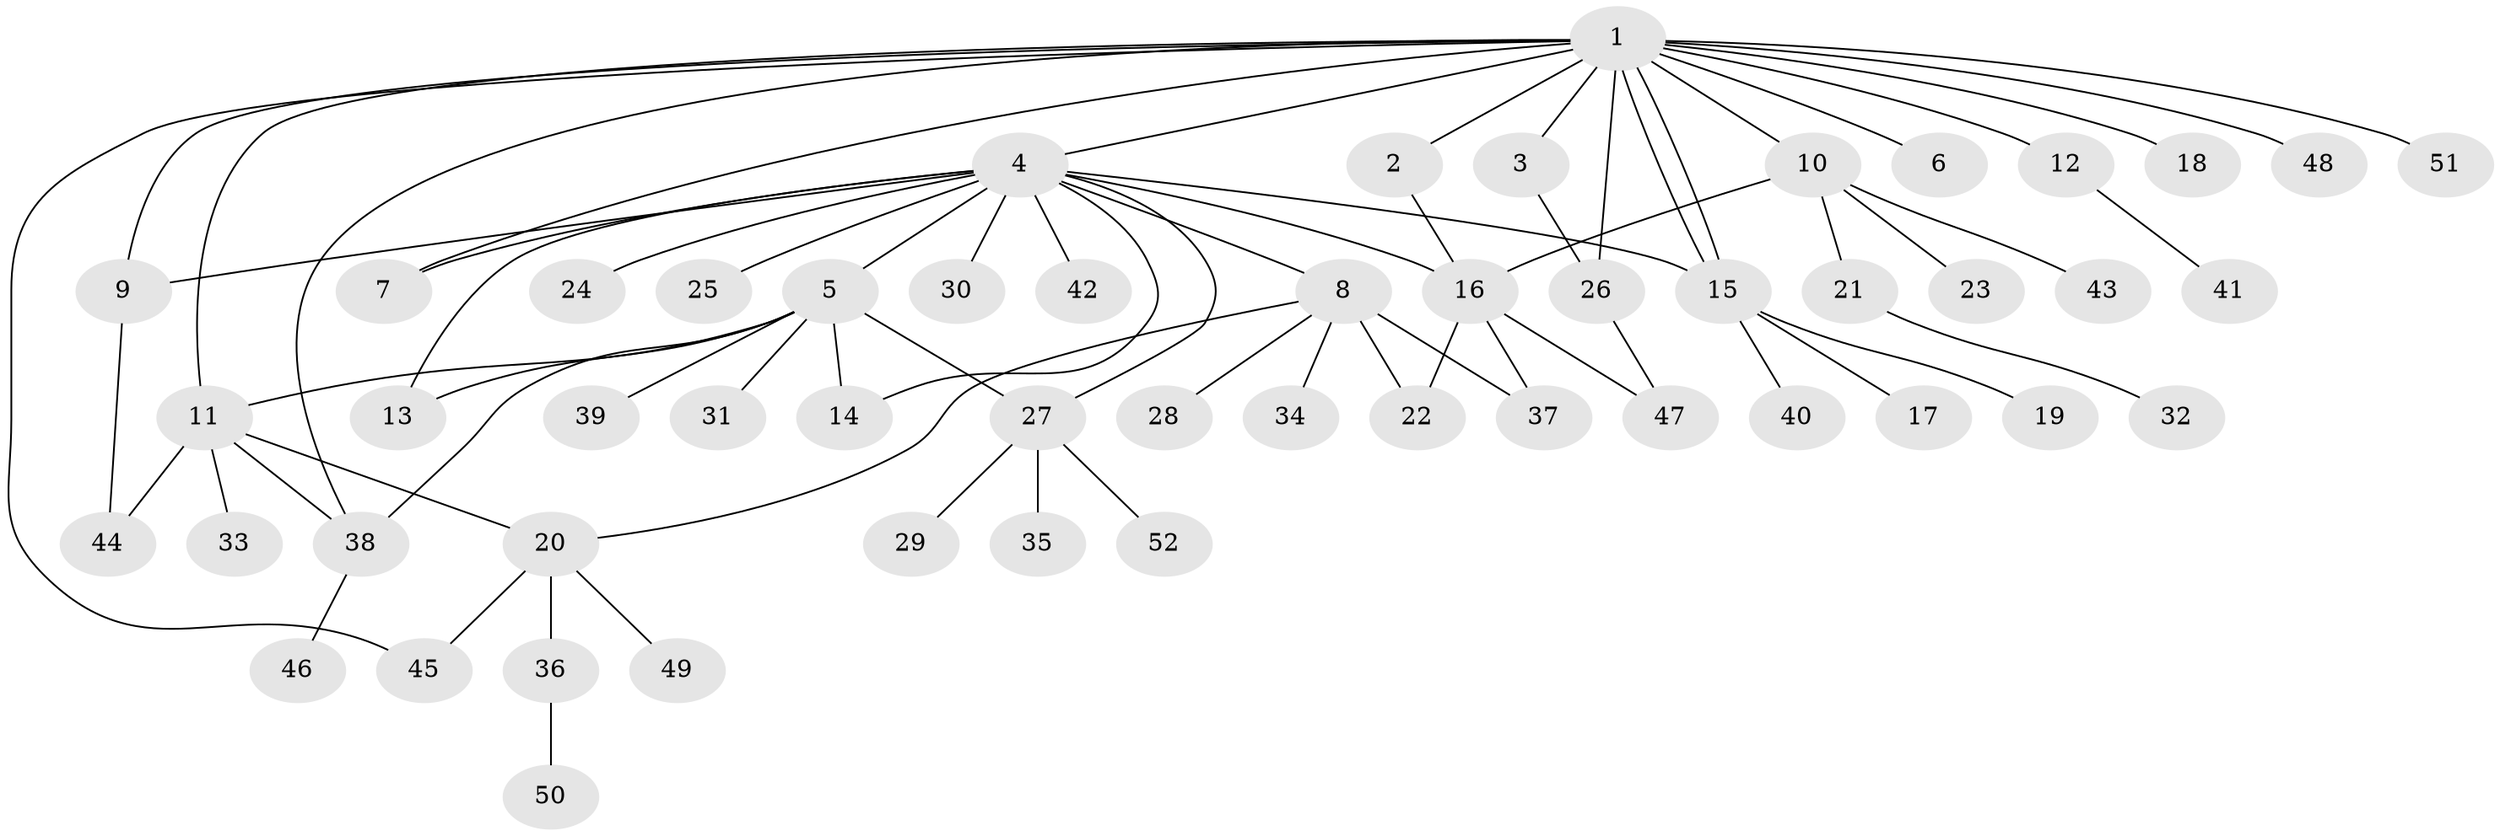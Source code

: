 // coarse degree distribution, {17: 0.023809523809523808, 2: 0.2619047619047619, 13: 0.023809523809523808, 11: 0.023809523809523808, 1: 0.5, 9: 0.023809523809523808, 3: 0.047619047619047616, 4: 0.047619047619047616, 5: 0.023809523809523808, 6: 0.023809523809523808}
// Generated by graph-tools (version 1.1) at 2025/51/02/27/25 19:51:57]
// undirected, 52 vertices, 70 edges
graph export_dot {
graph [start="1"]
  node [color=gray90,style=filled];
  1;
  2;
  3;
  4;
  5;
  6;
  7;
  8;
  9;
  10;
  11;
  12;
  13;
  14;
  15;
  16;
  17;
  18;
  19;
  20;
  21;
  22;
  23;
  24;
  25;
  26;
  27;
  28;
  29;
  30;
  31;
  32;
  33;
  34;
  35;
  36;
  37;
  38;
  39;
  40;
  41;
  42;
  43;
  44;
  45;
  46;
  47;
  48;
  49;
  50;
  51;
  52;
  1 -- 2;
  1 -- 3;
  1 -- 4;
  1 -- 6;
  1 -- 7;
  1 -- 9;
  1 -- 10;
  1 -- 11;
  1 -- 12;
  1 -- 15;
  1 -- 15;
  1 -- 18;
  1 -- 26;
  1 -- 38;
  1 -- 45;
  1 -- 48;
  1 -- 51;
  2 -- 16;
  3 -- 26;
  4 -- 5;
  4 -- 7;
  4 -- 8;
  4 -- 9;
  4 -- 13;
  4 -- 14;
  4 -- 15;
  4 -- 16;
  4 -- 24;
  4 -- 25;
  4 -- 27;
  4 -- 30;
  4 -- 42;
  5 -- 11;
  5 -- 13;
  5 -- 14;
  5 -- 27;
  5 -- 31;
  5 -- 38;
  5 -- 39;
  8 -- 20;
  8 -- 22;
  8 -- 28;
  8 -- 34;
  8 -- 37;
  9 -- 44;
  10 -- 16;
  10 -- 21;
  10 -- 23;
  10 -- 43;
  11 -- 20;
  11 -- 33;
  11 -- 38;
  11 -- 44;
  12 -- 41;
  15 -- 17;
  15 -- 19;
  15 -- 40;
  16 -- 22;
  16 -- 37;
  16 -- 47;
  20 -- 36;
  20 -- 45;
  20 -- 49;
  21 -- 32;
  26 -- 47;
  27 -- 29;
  27 -- 35;
  27 -- 52;
  36 -- 50;
  38 -- 46;
}
